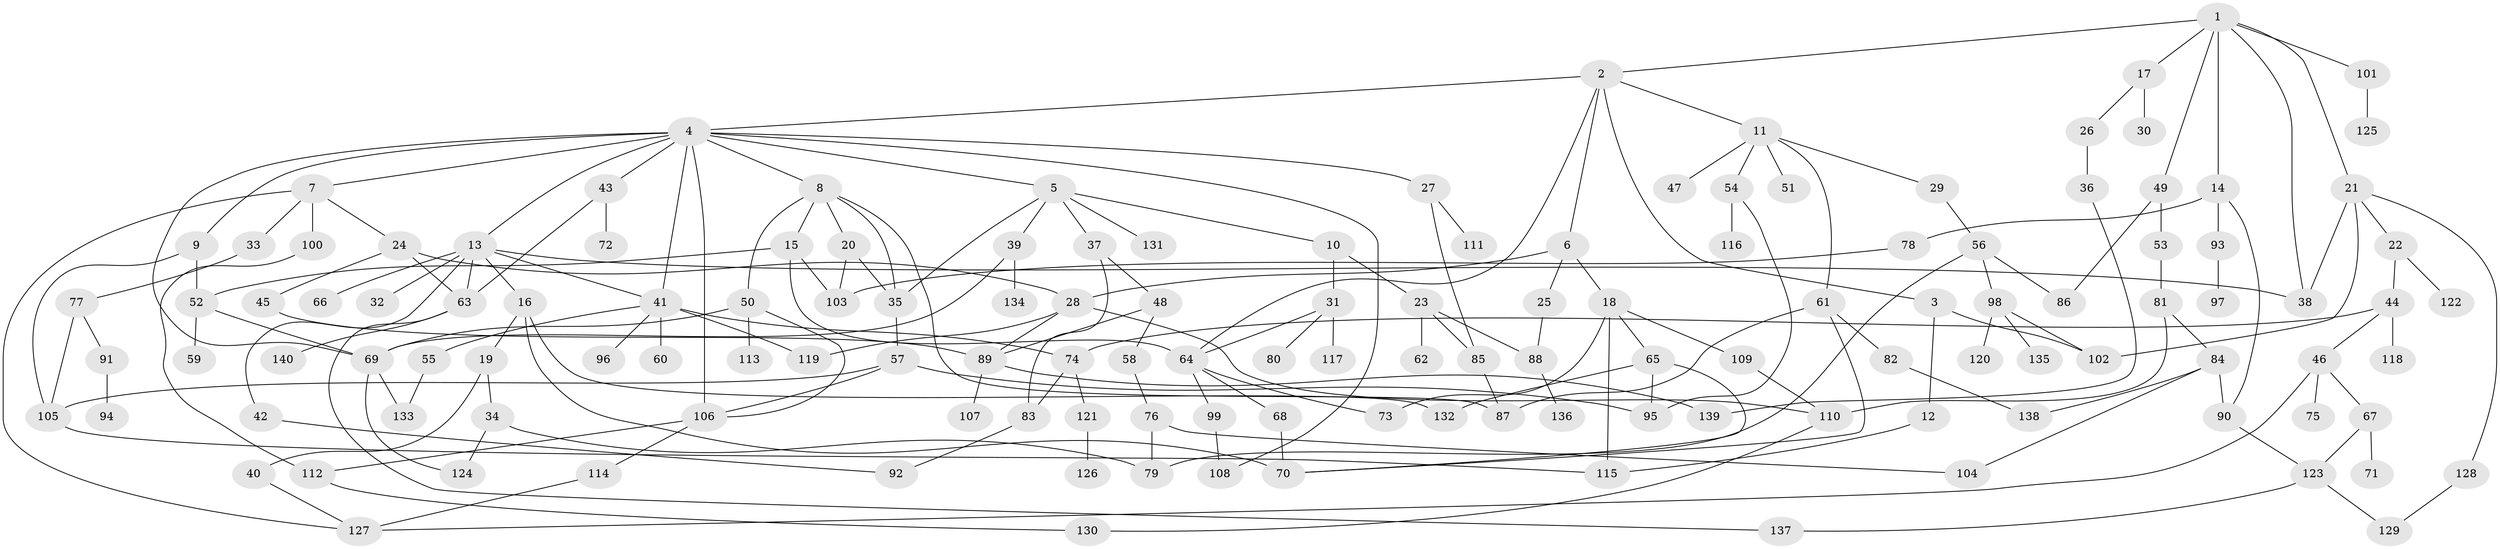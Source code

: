 // Generated by graph-tools (version 1.1) at 2025/25/03/09/25 03:25:25]
// undirected, 140 vertices, 200 edges
graph export_dot {
graph [start="1"]
  node [color=gray90,style=filled];
  1;
  2;
  3;
  4;
  5;
  6;
  7;
  8;
  9;
  10;
  11;
  12;
  13;
  14;
  15;
  16;
  17;
  18;
  19;
  20;
  21;
  22;
  23;
  24;
  25;
  26;
  27;
  28;
  29;
  30;
  31;
  32;
  33;
  34;
  35;
  36;
  37;
  38;
  39;
  40;
  41;
  42;
  43;
  44;
  45;
  46;
  47;
  48;
  49;
  50;
  51;
  52;
  53;
  54;
  55;
  56;
  57;
  58;
  59;
  60;
  61;
  62;
  63;
  64;
  65;
  66;
  67;
  68;
  69;
  70;
  71;
  72;
  73;
  74;
  75;
  76;
  77;
  78;
  79;
  80;
  81;
  82;
  83;
  84;
  85;
  86;
  87;
  88;
  89;
  90;
  91;
  92;
  93;
  94;
  95;
  96;
  97;
  98;
  99;
  100;
  101;
  102;
  103;
  104;
  105;
  106;
  107;
  108;
  109;
  110;
  111;
  112;
  113;
  114;
  115;
  116;
  117;
  118;
  119;
  120;
  121;
  122;
  123;
  124;
  125;
  126;
  127;
  128;
  129;
  130;
  131;
  132;
  133;
  134;
  135;
  136;
  137;
  138;
  139;
  140;
  1 -- 2;
  1 -- 14;
  1 -- 17;
  1 -- 21;
  1 -- 49;
  1 -- 101;
  1 -- 38;
  2 -- 3;
  2 -- 4;
  2 -- 6;
  2 -- 11;
  2 -- 64;
  3 -- 12;
  3 -- 102;
  4 -- 5;
  4 -- 7;
  4 -- 8;
  4 -- 9;
  4 -- 13;
  4 -- 27;
  4 -- 41;
  4 -- 43;
  4 -- 108;
  4 -- 69;
  4 -- 106;
  5 -- 10;
  5 -- 37;
  5 -- 39;
  5 -- 131;
  5 -- 35;
  6 -- 18;
  6 -- 25;
  6 -- 28;
  7 -- 24;
  7 -- 33;
  7 -- 100;
  7 -- 127;
  8 -- 15;
  8 -- 20;
  8 -- 35;
  8 -- 50;
  8 -- 87;
  9 -- 105;
  9 -- 52;
  10 -- 23;
  10 -- 31;
  11 -- 29;
  11 -- 47;
  11 -- 51;
  11 -- 54;
  11 -- 61;
  12 -- 115;
  13 -- 16;
  13 -- 32;
  13 -- 38;
  13 -- 42;
  13 -- 63;
  13 -- 66;
  13 -- 41;
  14 -- 78;
  14 -- 90;
  14 -- 93;
  15 -- 52;
  15 -- 103;
  15 -- 64;
  16 -- 19;
  16 -- 132;
  16 -- 70;
  17 -- 26;
  17 -- 30;
  18 -- 65;
  18 -- 73;
  18 -- 109;
  18 -- 115;
  19 -- 34;
  19 -- 40;
  20 -- 35;
  20 -- 103;
  21 -- 22;
  21 -- 128;
  21 -- 102;
  21 -- 38;
  22 -- 44;
  22 -- 122;
  23 -- 62;
  23 -- 88;
  23 -- 85;
  24 -- 45;
  24 -- 28;
  24 -- 63;
  25 -- 88;
  26 -- 36;
  27 -- 85;
  27 -- 111;
  28 -- 110;
  28 -- 89;
  28 -- 119;
  29 -- 56;
  31 -- 80;
  31 -- 117;
  31 -- 64;
  33 -- 77;
  34 -- 124;
  34 -- 79;
  35 -- 57;
  36 -- 139;
  37 -- 48;
  37 -- 83;
  39 -- 134;
  39 -- 69;
  40 -- 127;
  41 -- 55;
  41 -- 60;
  41 -- 74;
  41 -- 96;
  41 -- 119;
  42 -- 92;
  43 -- 72;
  43 -- 63;
  44 -- 46;
  44 -- 118;
  44 -- 74;
  45 -- 89;
  46 -- 67;
  46 -- 75;
  46 -- 127;
  48 -- 58;
  48 -- 89;
  49 -- 53;
  49 -- 86;
  50 -- 113;
  50 -- 69;
  50 -- 106;
  52 -- 59;
  52 -- 69;
  53 -- 81;
  54 -- 95;
  54 -- 116;
  55 -- 133;
  56 -- 79;
  56 -- 98;
  56 -- 86;
  57 -- 106;
  57 -- 95;
  57 -- 105;
  58 -- 76;
  61 -- 70;
  61 -- 82;
  61 -- 87;
  63 -- 140;
  63 -- 137;
  64 -- 68;
  64 -- 99;
  64 -- 73;
  65 -- 95;
  65 -- 132;
  65 -- 70;
  67 -- 71;
  67 -- 123;
  68 -- 70;
  69 -- 133;
  69 -- 124;
  74 -- 121;
  74 -- 83;
  76 -- 79;
  76 -- 104;
  77 -- 91;
  77 -- 105;
  78 -- 103;
  81 -- 84;
  81 -- 110;
  82 -- 138;
  83 -- 92;
  84 -- 104;
  84 -- 138;
  84 -- 90;
  85 -- 87;
  88 -- 136;
  89 -- 107;
  89 -- 139;
  90 -- 123;
  91 -- 94;
  93 -- 97;
  98 -- 120;
  98 -- 135;
  98 -- 102;
  99 -- 108;
  100 -- 112;
  101 -- 125;
  105 -- 115;
  106 -- 112;
  106 -- 114;
  109 -- 110;
  110 -- 130;
  112 -- 130;
  114 -- 127;
  121 -- 126;
  123 -- 129;
  123 -- 137;
  128 -- 129;
}
